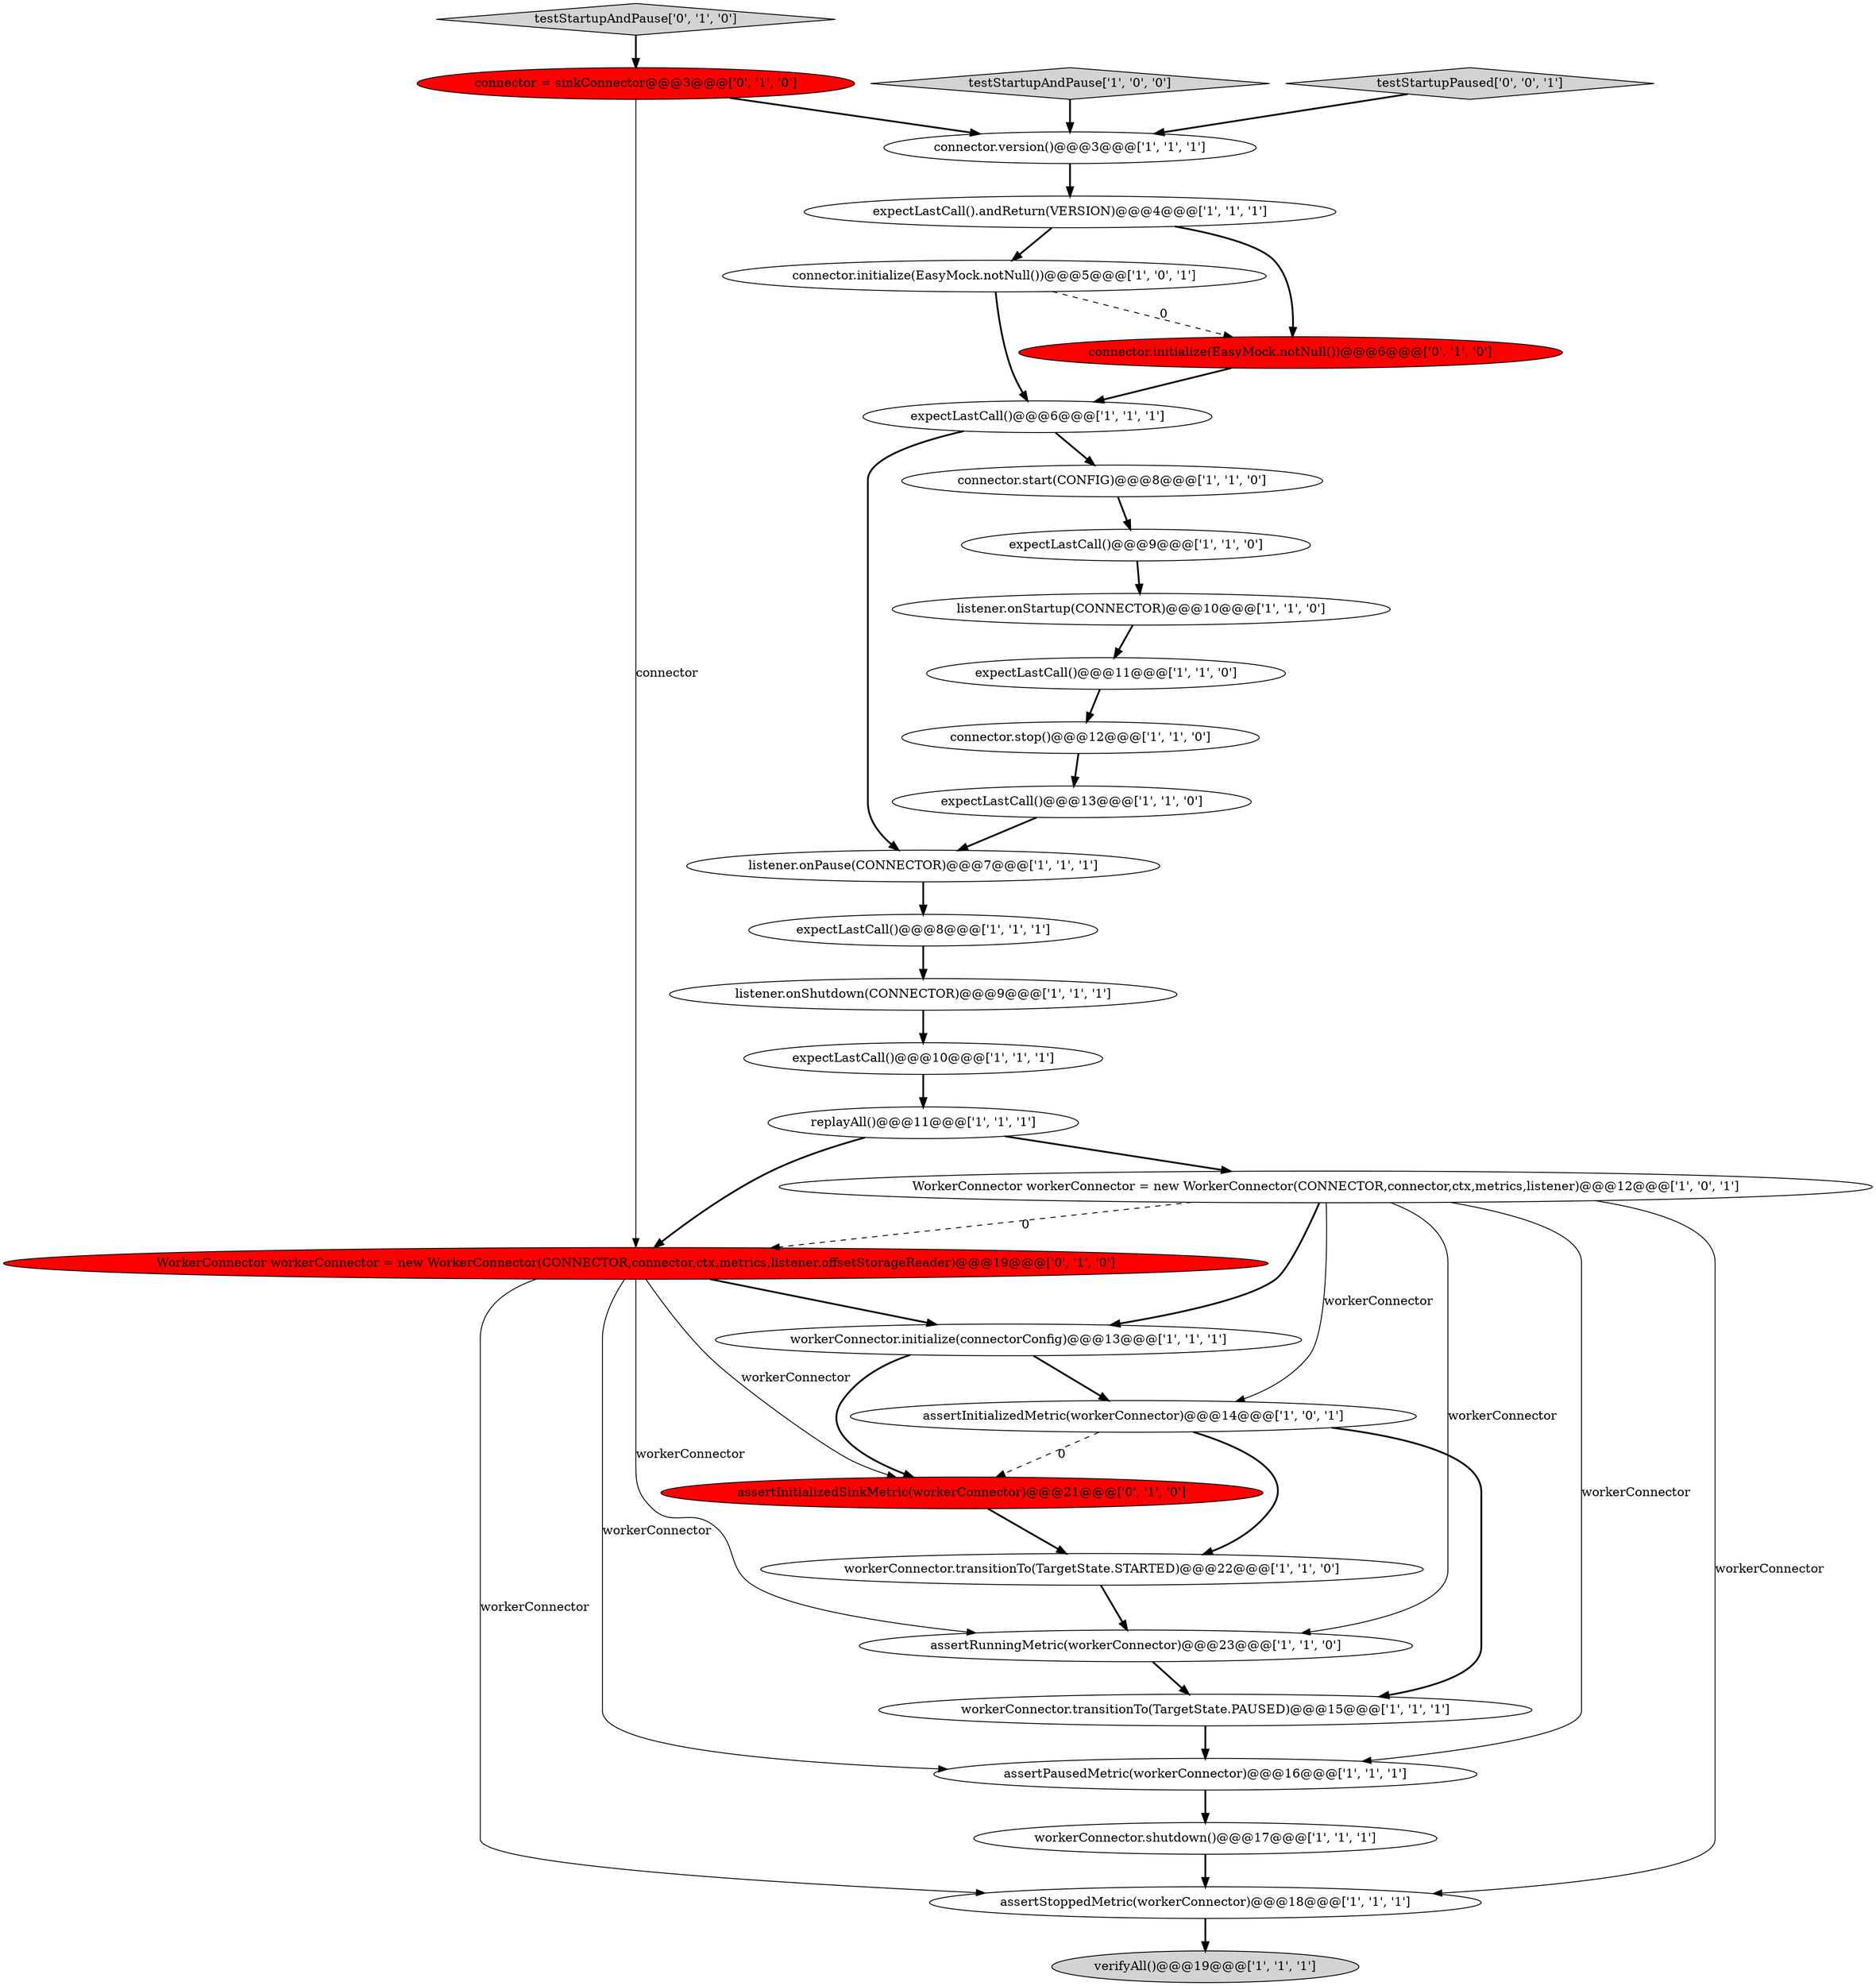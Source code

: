 digraph {
15 [style = filled, label = "expectLastCall()@@@6@@@['1', '1', '1']", fillcolor = white, shape = ellipse image = "AAA0AAABBB1BBB"];
0 [style = filled, label = "connector.version()@@@3@@@['1', '1', '1']", fillcolor = white, shape = ellipse image = "AAA0AAABBB1BBB"];
4 [style = filled, label = "listener.onShutdown(CONNECTOR)@@@9@@@['1', '1', '1']", fillcolor = white, shape = ellipse image = "AAA0AAABBB1BBB"];
26 [style = filled, label = "WorkerConnector workerConnector = new WorkerConnector(CONNECTOR,connector,ctx,metrics,listener,offsetStorageReader)@@@19@@@['0', '1', '0']", fillcolor = red, shape = ellipse image = "AAA1AAABBB2BBB"];
28 [style = filled, label = "connector = sinkConnector@@@3@@@['0', '1', '0']", fillcolor = red, shape = ellipse image = "AAA1AAABBB2BBB"];
27 [style = filled, label = "assertInitializedSinkMetric(workerConnector)@@@21@@@['0', '1', '0']", fillcolor = red, shape = ellipse image = "AAA1AAABBB2BBB"];
2 [style = filled, label = "expectLastCall()@@@10@@@['1', '1', '1']", fillcolor = white, shape = ellipse image = "AAA0AAABBB1BBB"];
7 [style = filled, label = "connector.start(CONFIG)@@@8@@@['1', '1', '0']", fillcolor = white, shape = ellipse image = "AAA0AAABBB1BBB"];
10 [style = filled, label = "workerConnector.shutdown()@@@17@@@['1', '1', '1']", fillcolor = white, shape = ellipse image = "AAA0AAABBB1BBB"];
11 [style = filled, label = "listener.onPause(CONNECTOR)@@@7@@@['1', '1', '1']", fillcolor = white, shape = ellipse image = "AAA0AAABBB1BBB"];
3 [style = filled, label = "expectLastCall()@@@11@@@['1', '1', '0']", fillcolor = white, shape = ellipse image = "AAA0AAABBB1BBB"];
21 [style = filled, label = "assertPausedMetric(workerConnector)@@@16@@@['1', '1', '1']", fillcolor = white, shape = ellipse image = "AAA0AAABBB1BBB"];
30 [style = filled, label = "testStartupAndPause['0', '1', '0']", fillcolor = lightgray, shape = diamond image = "AAA0AAABBB2BBB"];
6 [style = filled, label = "expectLastCall()@@@9@@@['1', '1', '0']", fillcolor = white, shape = ellipse image = "AAA0AAABBB1BBB"];
8 [style = filled, label = "expectLastCall()@@@8@@@['1', '1', '1']", fillcolor = white, shape = ellipse image = "AAA0AAABBB1BBB"];
13 [style = filled, label = "connector.initialize(EasyMock.notNull())@@@5@@@['1', '0', '1']", fillcolor = white, shape = ellipse image = "AAA0AAABBB1BBB"];
16 [style = filled, label = "testStartupAndPause['1', '0', '0']", fillcolor = lightgray, shape = diamond image = "AAA0AAABBB1BBB"];
12 [style = filled, label = "listener.onStartup(CONNECTOR)@@@10@@@['1', '1', '0']", fillcolor = white, shape = ellipse image = "AAA0AAABBB1BBB"];
22 [style = filled, label = "assertRunningMetric(workerConnector)@@@23@@@['1', '1', '0']", fillcolor = white, shape = ellipse image = "AAA0AAABBB1BBB"];
14 [style = filled, label = "verifyAll()@@@19@@@['1', '1', '1']", fillcolor = lightgray, shape = ellipse image = "AAA0AAABBB1BBB"];
5 [style = filled, label = "expectLastCall().andReturn(VERSION)@@@4@@@['1', '1', '1']", fillcolor = white, shape = ellipse image = "AAA0AAABBB1BBB"];
17 [style = filled, label = "replayAll()@@@11@@@['1', '1', '1']", fillcolor = white, shape = ellipse image = "AAA0AAABBB1BBB"];
19 [style = filled, label = "workerConnector.transitionTo(TargetState.PAUSED)@@@15@@@['1', '1', '1']", fillcolor = white, shape = ellipse image = "AAA0AAABBB1BBB"];
18 [style = filled, label = "workerConnector.transitionTo(TargetState.STARTED)@@@22@@@['1', '1', '0']", fillcolor = white, shape = ellipse image = "AAA0AAABBB1BBB"];
20 [style = filled, label = "connector.stop()@@@12@@@['1', '1', '0']", fillcolor = white, shape = ellipse image = "AAA0AAABBB1BBB"];
24 [style = filled, label = "workerConnector.initialize(connectorConfig)@@@13@@@['1', '1', '1']", fillcolor = white, shape = ellipse image = "AAA0AAABBB1BBB"];
29 [style = filled, label = "connector.initialize(EasyMock.notNull())@@@6@@@['0', '1', '0']", fillcolor = red, shape = ellipse image = "AAA1AAABBB2BBB"];
1 [style = filled, label = "expectLastCall()@@@13@@@['1', '1', '0']", fillcolor = white, shape = ellipse image = "AAA0AAABBB1BBB"];
31 [style = filled, label = "testStartupPaused['0', '0', '1']", fillcolor = lightgray, shape = diamond image = "AAA0AAABBB3BBB"];
9 [style = filled, label = "assertInitializedMetric(workerConnector)@@@14@@@['1', '0', '1']", fillcolor = white, shape = ellipse image = "AAA0AAABBB1BBB"];
25 [style = filled, label = "assertStoppedMetric(workerConnector)@@@18@@@['1', '1', '1']", fillcolor = white, shape = ellipse image = "AAA0AAABBB1BBB"];
23 [style = filled, label = "WorkerConnector workerConnector = new WorkerConnector(CONNECTOR,connector,ctx,metrics,listener)@@@12@@@['1', '0', '1']", fillcolor = white, shape = ellipse image = "AAA0AAABBB1BBB"];
2->17 [style = bold, label=""];
5->29 [style = bold, label=""];
23->22 [style = solid, label="workerConnector"];
21->10 [style = bold, label=""];
29->15 [style = bold, label=""];
27->18 [style = bold, label=""];
16->0 [style = bold, label=""];
17->26 [style = bold, label=""];
23->21 [style = solid, label="workerConnector"];
15->7 [style = bold, label=""];
22->19 [style = bold, label=""];
26->22 [style = solid, label="workerConnector"];
13->29 [style = dashed, label="0"];
31->0 [style = bold, label=""];
9->27 [style = dashed, label="0"];
4->2 [style = bold, label=""];
25->14 [style = bold, label=""];
20->1 [style = bold, label=""];
26->21 [style = solid, label="workerConnector"];
28->26 [style = solid, label="connector"];
26->24 [style = bold, label=""];
23->26 [style = dashed, label="0"];
26->25 [style = solid, label="workerConnector"];
17->23 [style = bold, label=""];
1->11 [style = bold, label=""];
28->0 [style = bold, label=""];
23->24 [style = bold, label=""];
3->20 [style = bold, label=""];
18->22 [style = bold, label=""];
30->28 [style = bold, label=""];
9->18 [style = bold, label=""];
15->11 [style = bold, label=""];
10->25 [style = bold, label=""];
5->13 [style = bold, label=""];
7->6 [style = bold, label=""];
23->25 [style = solid, label="workerConnector"];
9->19 [style = bold, label=""];
11->8 [style = bold, label=""];
12->3 [style = bold, label=""];
13->15 [style = bold, label=""];
8->4 [style = bold, label=""];
26->27 [style = solid, label="workerConnector"];
24->27 [style = bold, label=""];
6->12 [style = bold, label=""];
24->9 [style = bold, label=""];
0->5 [style = bold, label=""];
23->9 [style = solid, label="workerConnector"];
19->21 [style = bold, label=""];
}

